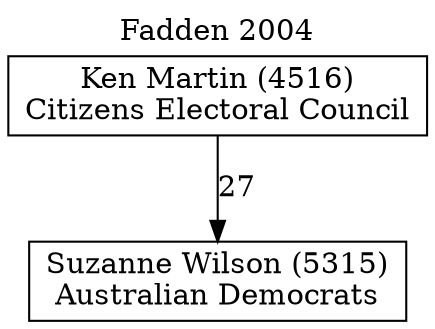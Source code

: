 // House preference flow
digraph "Suzanne Wilson (5315)_Fadden_2004" {
	graph [label="Fadden 2004" labelloc=t mclimit=10]
	node [shape=box]
	"Suzanne Wilson (5315)" [label="Suzanne Wilson (5315)
Australian Democrats"]
	"Ken Martin (4516)" [label="Ken Martin (4516)
Citizens Electoral Council"]
	"Ken Martin (4516)" -> "Suzanne Wilson (5315)" [label=27]
}
